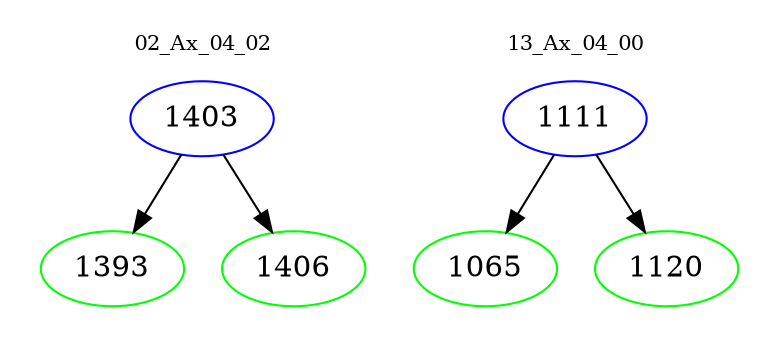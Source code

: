 digraph{
subgraph cluster_0 {
color = white
label = "02_Ax_04_02";
fontsize=10;
T0_1403 [label="1403", color="blue"]
T0_1403 -> T0_1393 [color="black"]
T0_1393 [label="1393", color="green"]
T0_1403 -> T0_1406 [color="black"]
T0_1406 [label="1406", color="green"]
}
subgraph cluster_1 {
color = white
label = "13_Ax_04_00";
fontsize=10;
T1_1111 [label="1111", color="blue"]
T1_1111 -> T1_1065 [color="black"]
T1_1065 [label="1065", color="green"]
T1_1111 -> T1_1120 [color="black"]
T1_1120 [label="1120", color="green"]
}
}
